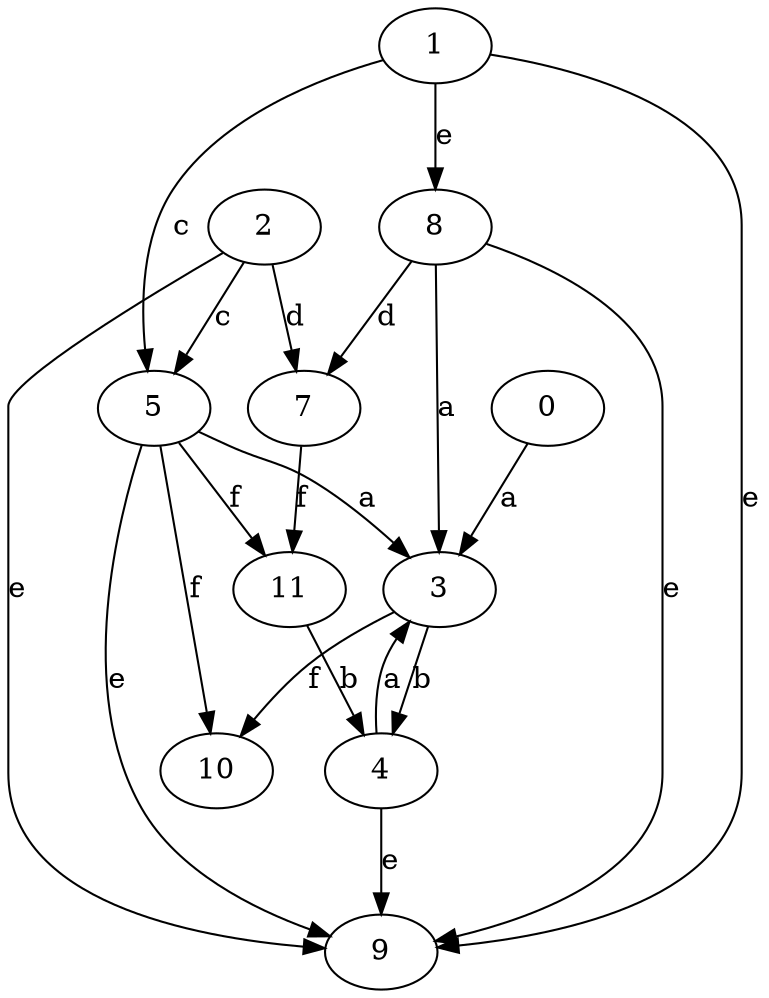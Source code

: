 strict digraph  {
2;
3;
4;
5;
7;
0;
8;
9;
10;
1;
11;
2 -> 5  [label=c];
2 -> 7  [label=d];
2 -> 9  [label=e];
3 -> 4  [label=b];
3 -> 10  [label=f];
4 -> 3  [label=a];
4 -> 9  [label=e];
5 -> 3  [label=a];
5 -> 9  [label=e];
5 -> 10  [label=f];
5 -> 11  [label=f];
7 -> 11  [label=f];
0 -> 3  [label=a];
8 -> 3  [label=a];
8 -> 7  [label=d];
8 -> 9  [label=e];
1 -> 5  [label=c];
1 -> 8  [label=e];
1 -> 9  [label=e];
11 -> 4  [label=b];
}

